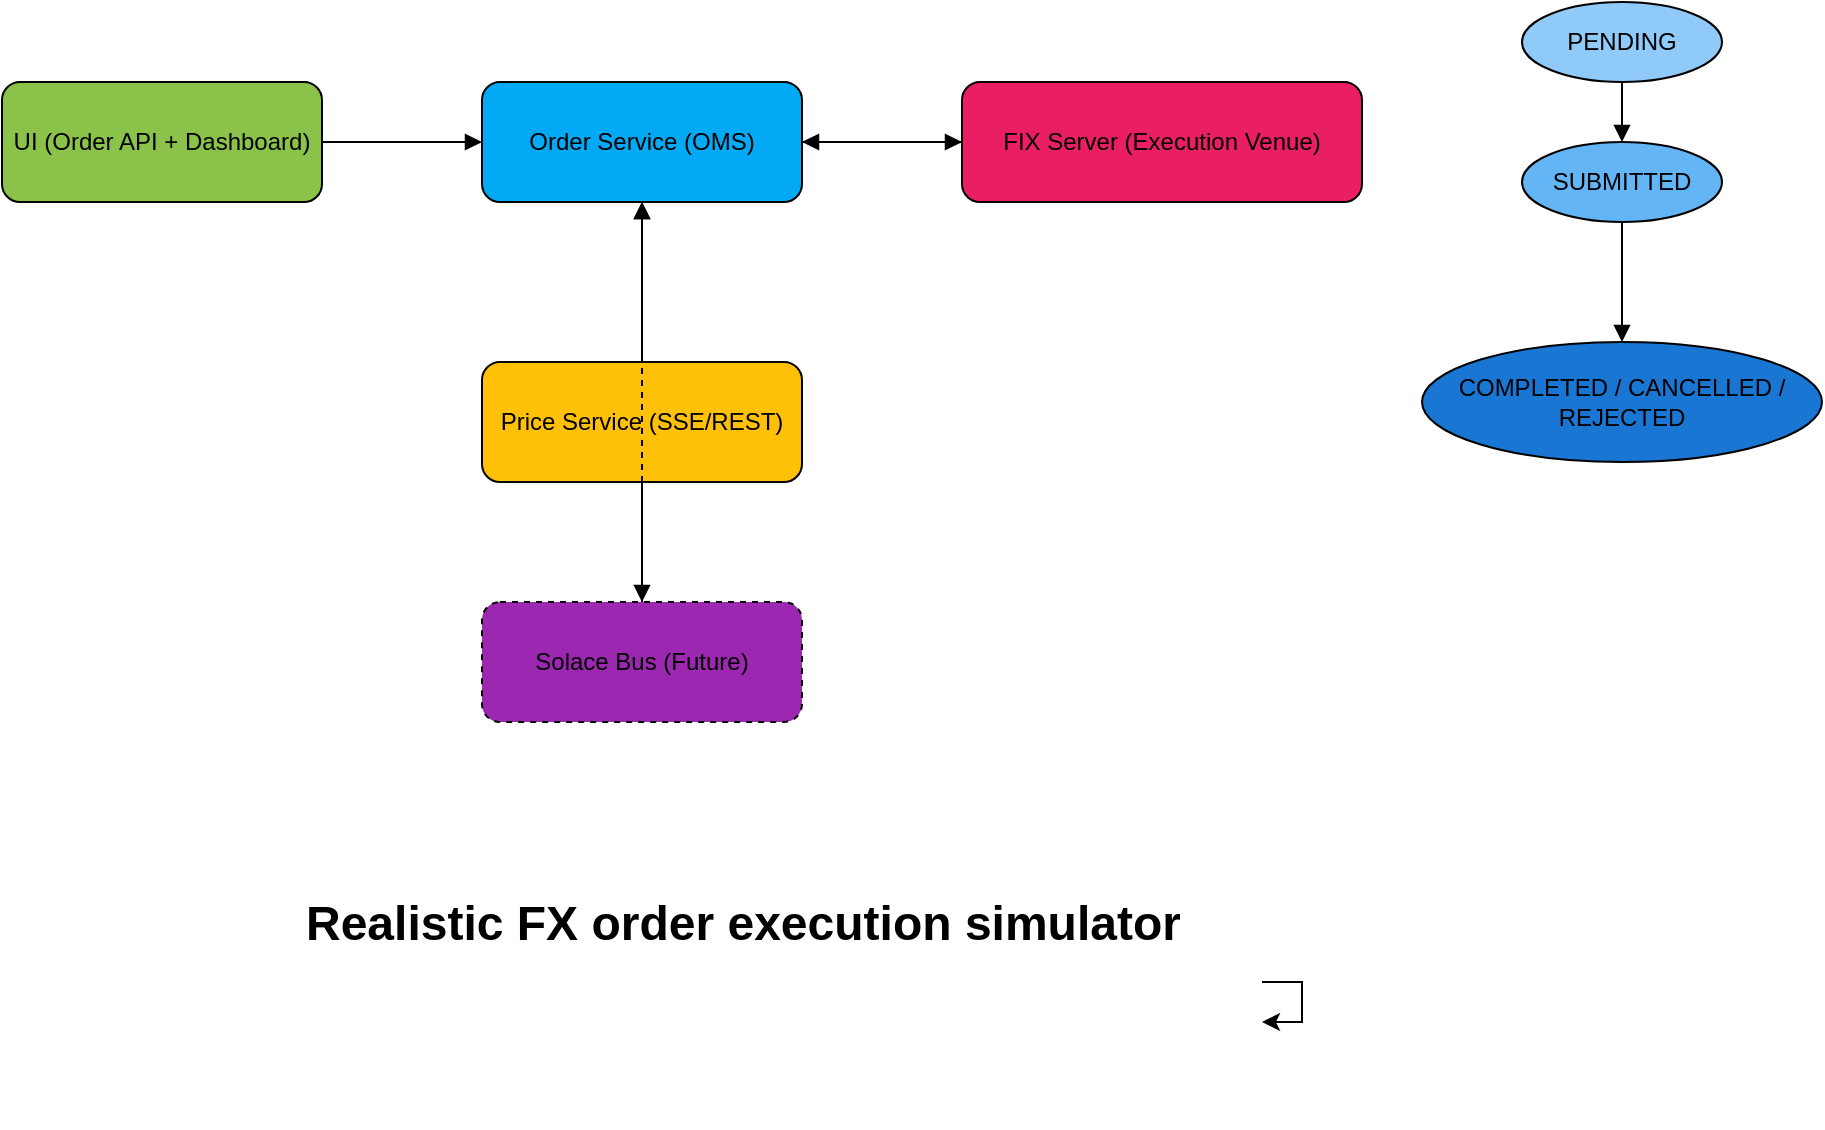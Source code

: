 <mxfile version="28.2.5">
  <diagram name="FX Order Execution Architecture" id="fx-oms-arch">
    <mxGraphModel dx="1113" dy="758" grid="1" gridSize="10" guides="1" tooltips="1" connect="1" arrows="1" fold="1" page="1" pageScale="1" pageWidth="827" pageHeight="1169" math="0" shadow="0">
      <root>
        <mxCell id="0" />
        <mxCell id="1" parent="0" />
        <mxCell id="ui" value="UI (Order API + Dashboard)" style="rounded=1;whiteSpace=wrap;html=1;fillColor=#8BC34A;" parent="1" vertex="1">
          <mxGeometry x="40" y="80" width="160" height="60" as="geometry" />
        </mxCell>
        <mxCell id="oms" value="Order Service (OMS)" style="rounded=1;whiteSpace=wrap;html=1;fillColor=#03A9F4;" parent="1" vertex="1">
          <mxGeometry x="280" y="80" width="160" height="60" as="geometry" />
        </mxCell>
        <mxCell id="price" value="Price Service (SSE/REST)" style="rounded=1;whiteSpace=wrap;html=1;fillColor=#FFC107;" parent="1" vertex="1">
          <mxGeometry x="280" y="220" width="160" height="60" as="geometry" />
        </mxCell>
        <mxCell id="fix" value="FIX Server (Execution Venue)" style="rounded=1;whiteSpace=wrap;html=1;fillColor=#E91E63;" parent="1" vertex="1">
          <mxGeometry x="520" y="80" width="200" height="60" as="geometry" />
        </mxCell>
        <mxCell id="solace" value="Solace Bus (Future)" style="dashed=1;rounded=1;whiteSpace=wrap;html=1;fillColor=#9C27B0;" parent="1" vertex="1">
          <mxGeometry x="280" y="340" width="160" height="60" as="geometry" />
        </mxCell>
        <mxCell id="pending" value="PENDING" style="ellipse;whiteSpace=wrap;html=1;fillColor=#90CAF9;" parent="1" vertex="1">
          <mxGeometry x="800" y="40" width="100" height="40" as="geometry" />
        </mxCell>
        <mxCell id="submitted" value="SUBMITTED" style="ellipse;whiteSpace=wrap;html=1;fillColor=#64B5F6;" parent="1" vertex="1">
          <mxGeometry x="800" y="110" width="100" height="40" as="geometry" />
        </mxCell>
        <mxCell id="completed" value="COMPLETED / CANCELLED / REJECTED" style="ellipse;whiteSpace=wrap;html=1;fillColor=#1976D2;" parent="1" vertex="1">
          <mxGeometry x="750" y="210" width="200" height="60" as="geometry" />
        </mxCell>
        <mxCell id="edge1" style="endArrow=block;" parent="1" source="ui" target="oms" edge="1">
          <mxGeometry relative="1" as="geometry" />
        </mxCell>
        <mxCell id="edge2" style="endArrow=block;" parent="1" source="price" target="oms" edge="1">
          <mxGeometry relative="1" as="geometry" />
        </mxCell>
        <mxCell id="edge3" style="endArrow=block;" parent="1" source="oms" target="fix" edge="1">
          <mxGeometry relative="1" as="geometry" />
        </mxCell>
        <mxCell id="edge4" style="endArrow=block;" parent="1" source="fix" target="oms" edge="1">
          <mxGeometry relative="1" as="geometry" />
        </mxCell>
        <mxCell id="edge5" style="dashed=1;endArrow=block;" parent="1" source="solace" target="oms" edge="1">
          <mxGeometry relative="1" as="geometry" />
        </mxCell>
        <mxCell id="edge6" style="dashed=1;endArrow=block;" parent="1" source="price" target="solace" edge="1">
          <mxGeometry relative="1" as="geometry" />
        </mxCell>
        <mxCell id="edge7" style="endArrow=block;" parent="1" source="pending" target="submitted" edge="1">
          <mxGeometry relative="1" as="geometry" />
        </mxCell>
        <mxCell id="edge8" style="endArrow=block;" parent="1" source="submitted" target="completed" edge="1">
          <mxGeometry relative="1" as="geometry" />
        </mxCell>
        <mxCell id="lFBxGGujYMIz4K1OrklA-1" value="&lt;h1 style=&quot;margin-top: 0px;&quot;&gt;Realistic FX order execution simulator&lt;/h1&gt;" style="text;html=1;whiteSpace=wrap;overflow=hidden;rounded=0;" vertex="1" parent="1">
          <mxGeometry x="190" y="480" width="480" height="120" as="geometry" />
        </mxCell>
        <mxCell id="lFBxGGujYMIz4K1OrklA-2" style="edgeStyle=orthogonalEdgeStyle;rounded=0;orthogonalLoop=1;jettySize=auto;html=1;" edge="1" parent="1" source="lFBxGGujYMIz4K1OrklA-1" target="lFBxGGujYMIz4K1OrklA-1">
          <mxGeometry relative="1" as="geometry" />
        </mxCell>
      </root>
    </mxGraphModel>
  </diagram>
</mxfile>
